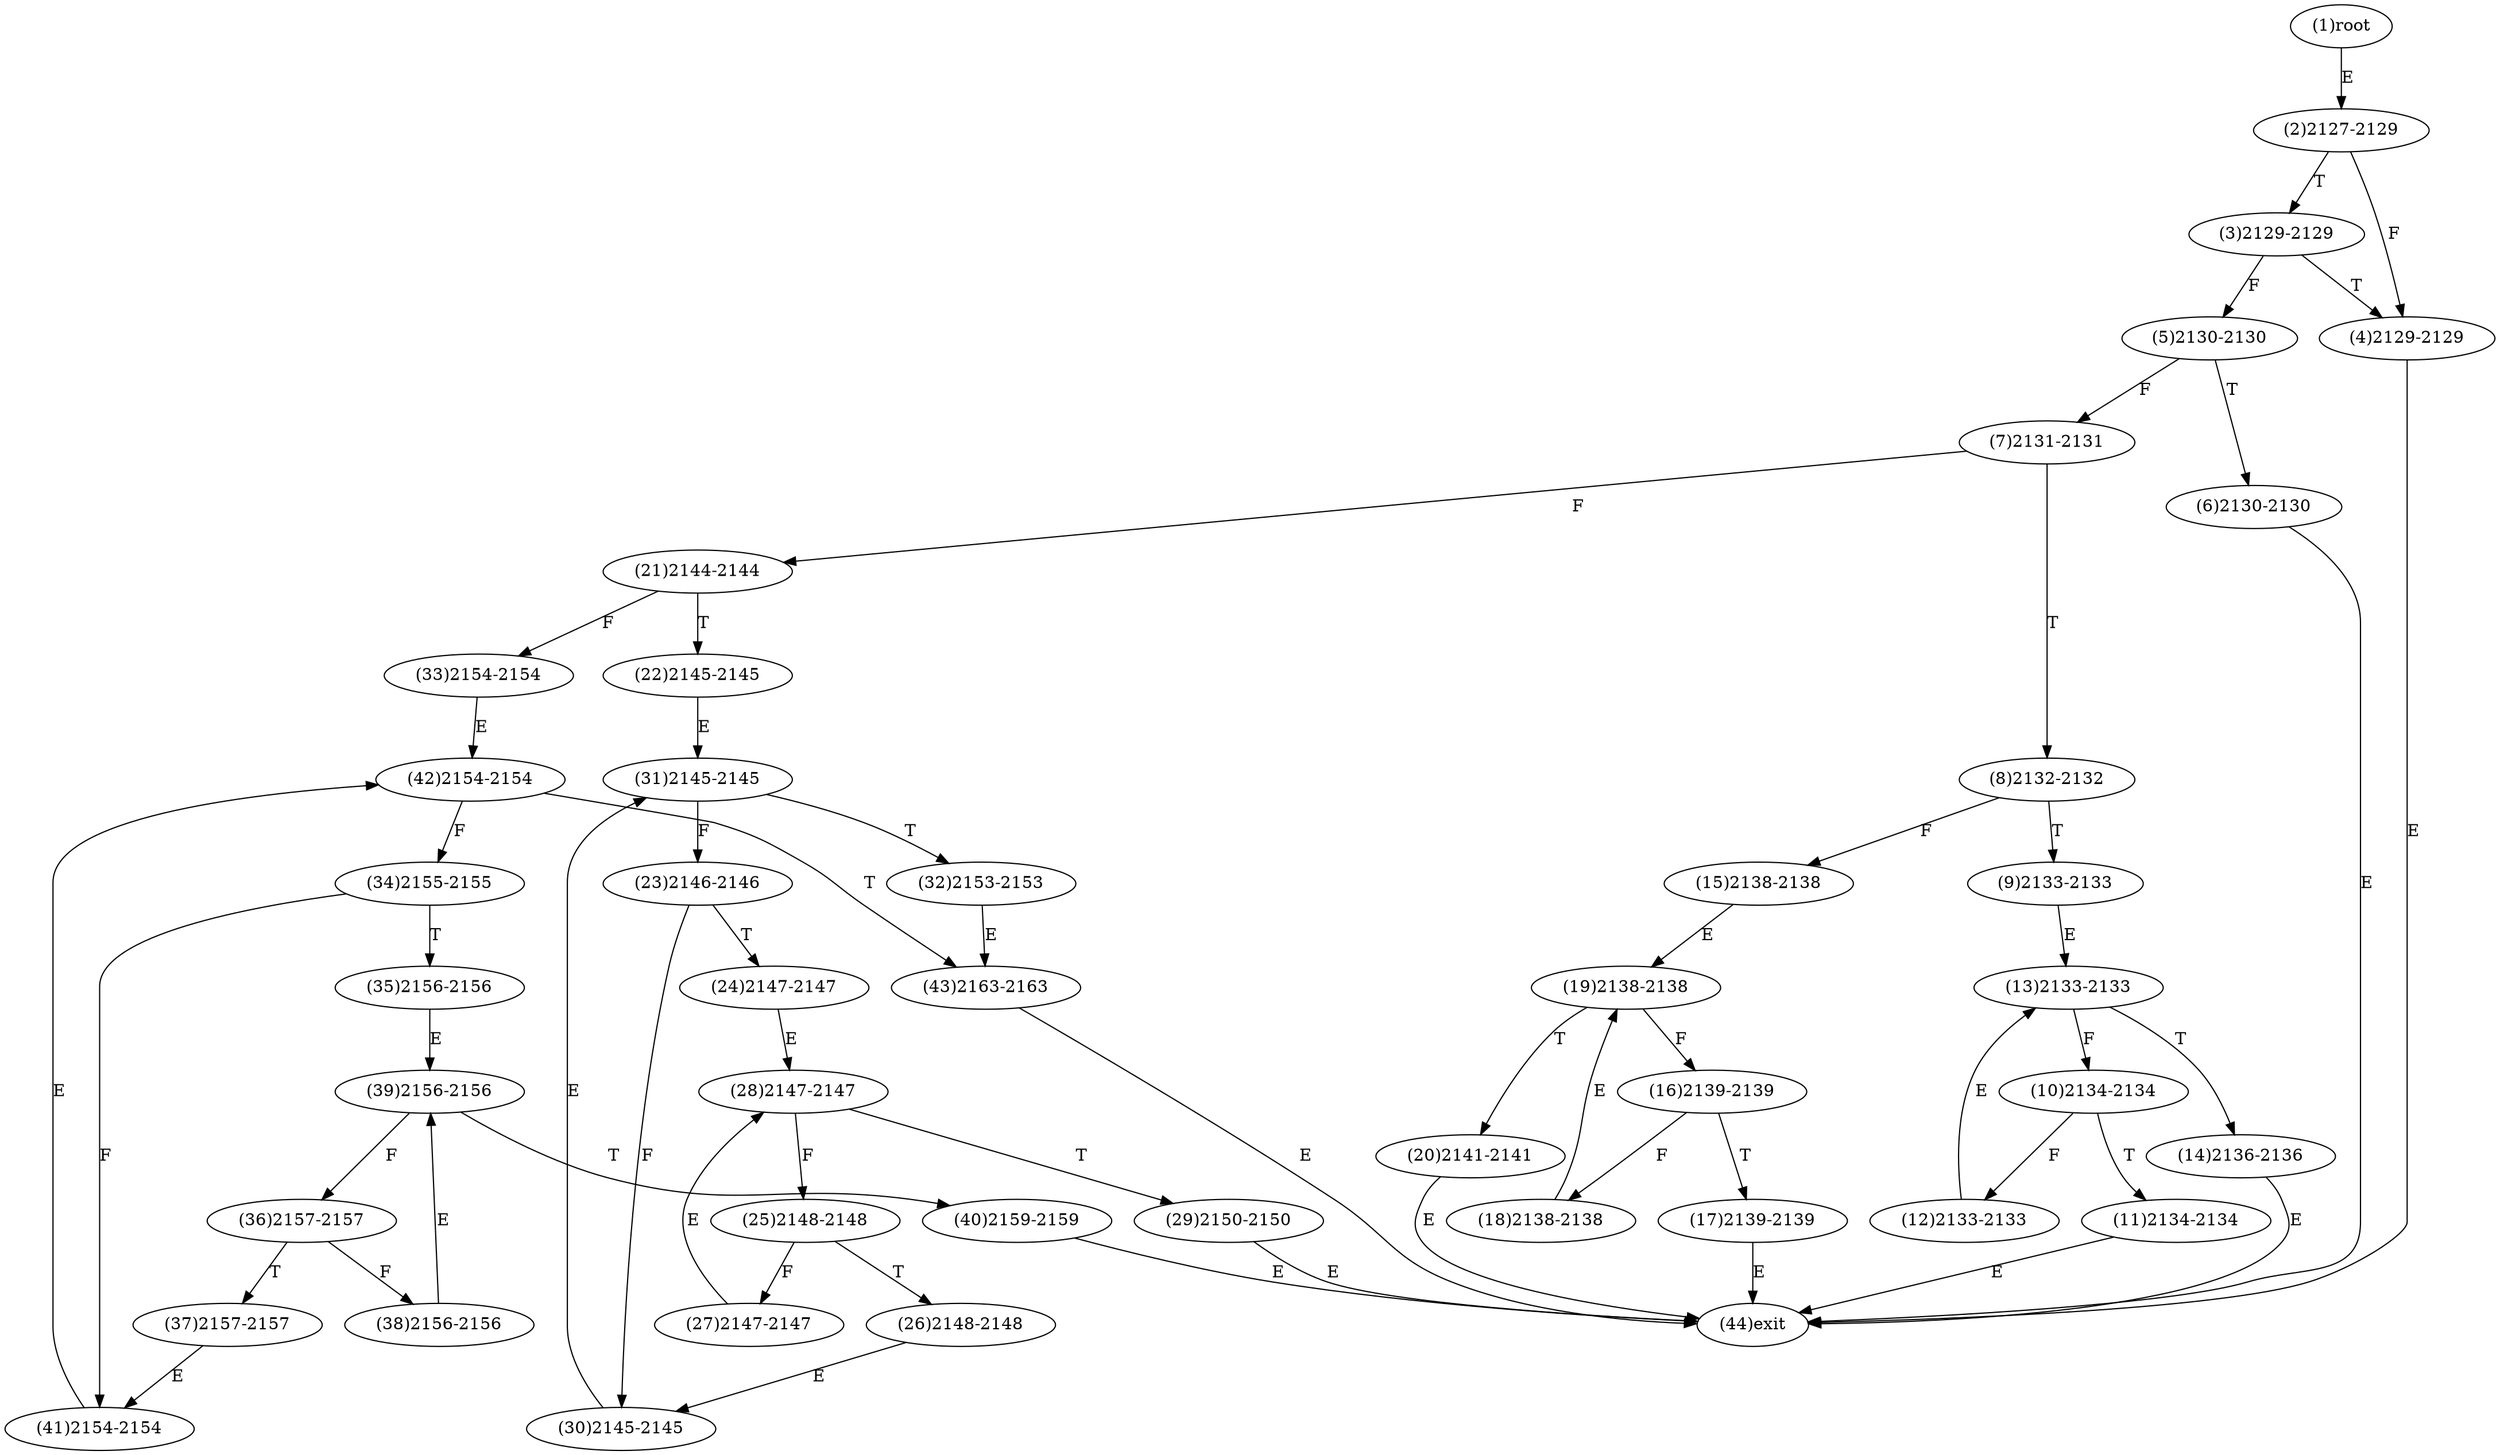 digraph "" { 
1[ label="(1)root"];
2[ label="(2)2127-2129"];
3[ label="(3)2129-2129"];
4[ label="(4)2129-2129"];
5[ label="(5)2130-2130"];
6[ label="(6)2130-2130"];
7[ label="(7)2131-2131"];
8[ label="(8)2132-2132"];
9[ label="(9)2133-2133"];
10[ label="(10)2134-2134"];
11[ label="(11)2134-2134"];
12[ label="(12)2133-2133"];
13[ label="(13)2133-2133"];
14[ label="(14)2136-2136"];
15[ label="(15)2138-2138"];
17[ label="(17)2139-2139"];
16[ label="(16)2139-2139"];
19[ label="(19)2138-2138"];
18[ label="(18)2138-2138"];
21[ label="(21)2144-2144"];
20[ label="(20)2141-2141"];
23[ label="(23)2146-2146"];
22[ label="(22)2145-2145"];
25[ label="(25)2148-2148"];
24[ label="(24)2147-2147"];
27[ label="(27)2147-2147"];
26[ label="(26)2148-2148"];
29[ label="(29)2150-2150"];
28[ label="(28)2147-2147"];
31[ label="(31)2145-2145"];
30[ label="(30)2145-2145"];
34[ label="(34)2155-2155"];
35[ label="(35)2156-2156"];
32[ label="(32)2153-2153"];
33[ label="(33)2154-2154"];
38[ label="(38)2156-2156"];
39[ label="(39)2156-2156"];
36[ label="(36)2157-2157"];
37[ label="(37)2157-2157"];
42[ label="(42)2154-2154"];
43[ label="(43)2163-2163"];
40[ label="(40)2159-2159"];
41[ label="(41)2154-2154"];
44[ label="(44)exit"];
1->2[ label="E"];
2->4[ label="F"];
2->3[ label="T"];
3->5[ label="F"];
3->4[ label="T"];
4->44[ label="E"];
5->7[ label="F"];
5->6[ label="T"];
6->44[ label="E"];
7->21[ label="F"];
7->8[ label="T"];
8->15[ label="F"];
8->9[ label="T"];
9->13[ label="E"];
10->12[ label="F"];
10->11[ label="T"];
11->44[ label="E"];
12->13[ label="E"];
13->10[ label="F"];
13->14[ label="T"];
14->44[ label="E"];
15->19[ label="E"];
16->18[ label="F"];
16->17[ label="T"];
17->44[ label="E"];
18->19[ label="E"];
19->16[ label="F"];
19->20[ label="T"];
20->44[ label="E"];
21->33[ label="F"];
21->22[ label="T"];
22->31[ label="E"];
23->30[ label="F"];
23->24[ label="T"];
24->28[ label="E"];
25->27[ label="F"];
25->26[ label="T"];
26->30[ label="E"];
27->28[ label="E"];
28->25[ label="F"];
28->29[ label="T"];
29->44[ label="E"];
30->31[ label="E"];
31->23[ label="F"];
31->32[ label="T"];
32->43[ label="E"];
33->42[ label="E"];
34->41[ label="F"];
34->35[ label="T"];
35->39[ label="E"];
36->38[ label="F"];
36->37[ label="T"];
37->41[ label="E"];
38->39[ label="E"];
39->36[ label="F"];
39->40[ label="T"];
40->44[ label="E"];
41->42[ label="E"];
42->34[ label="F"];
42->43[ label="T"];
43->44[ label="E"];
}